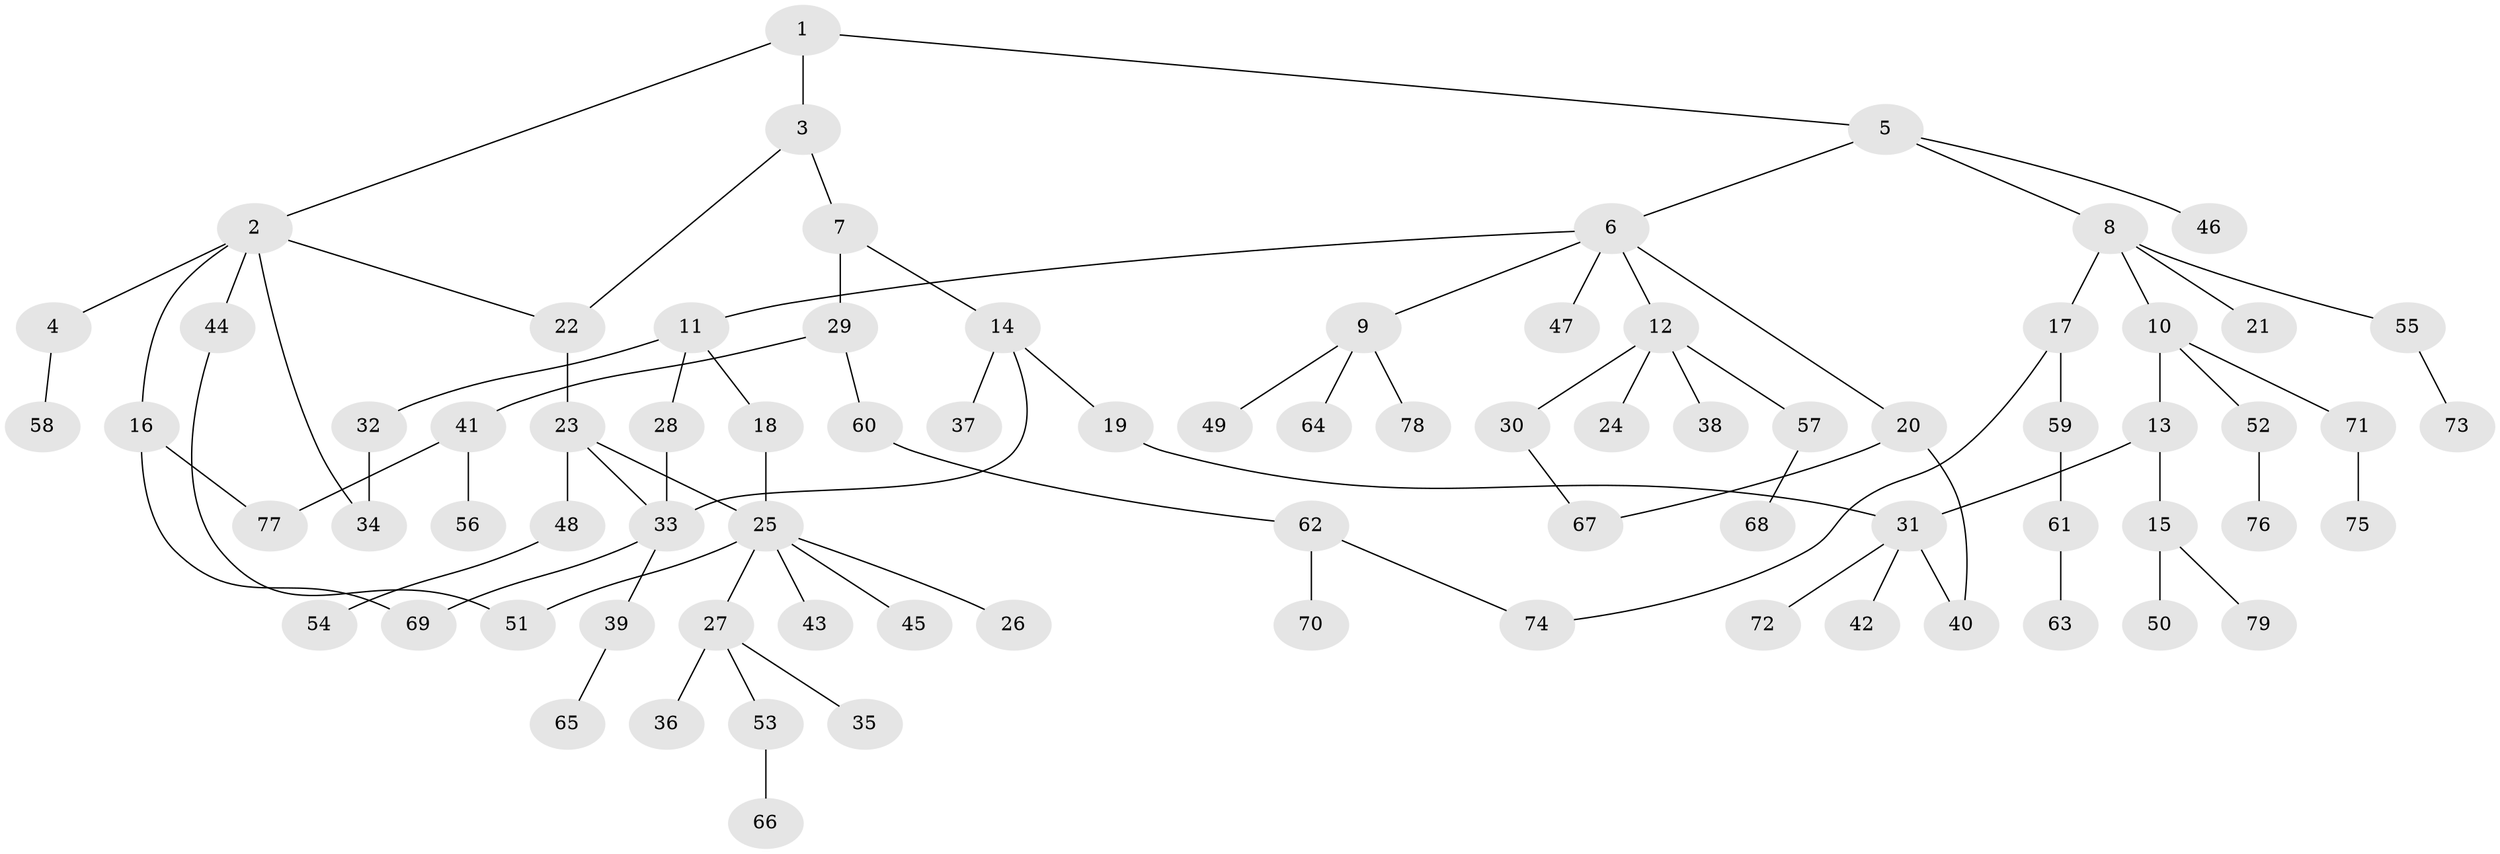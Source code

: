 // coarse degree distribution, {3: 0.16363636363636364, 7: 0.07272727272727272, 4: 0.07272727272727272, 1: 0.43636363636363634, 5: 0.05454545454545454, 2: 0.2}
// Generated by graph-tools (version 1.1) at 2025/41/03/06/25 10:41:30]
// undirected, 79 vertices, 90 edges
graph export_dot {
graph [start="1"]
  node [color=gray90,style=filled];
  1;
  2;
  3;
  4;
  5;
  6;
  7;
  8;
  9;
  10;
  11;
  12;
  13;
  14;
  15;
  16;
  17;
  18;
  19;
  20;
  21;
  22;
  23;
  24;
  25;
  26;
  27;
  28;
  29;
  30;
  31;
  32;
  33;
  34;
  35;
  36;
  37;
  38;
  39;
  40;
  41;
  42;
  43;
  44;
  45;
  46;
  47;
  48;
  49;
  50;
  51;
  52;
  53;
  54;
  55;
  56;
  57;
  58;
  59;
  60;
  61;
  62;
  63;
  64;
  65;
  66;
  67;
  68;
  69;
  70;
  71;
  72;
  73;
  74;
  75;
  76;
  77;
  78;
  79;
  1 -- 2;
  1 -- 3;
  1 -- 5;
  2 -- 4;
  2 -- 16;
  2 -- 22;
  2 -- 34;
  2 -- 44;
  3 -- 7;
  3 -- 22;
  4 -- 58;
  5 -- 6;
  5 -- 8;
  5 -- 46;
  6 -- 9;
  6 -- 11;
  6 -- 12;
  6 -- 20;
  6 -- 47;
  7 -- 14;
  7 -- 29;
  8 -- 10;
  8 -- 17;
  8 -- 21;
  8 -- 55;
  9 -- 49;
  9 -- 64;
  9 -- 78;
  10 -- 13;
  10 -- 52;
  10 -- 71;
  11 -- 18;
  11 -- 28;
  11 -- 32;
  12 -- 24;
  12 -- 30;
  12 -- 38;
  12 -- 57;
  13 -- 15;
  13 -- 31;
  14 -- 19;
  14 -- 37;
  14 -- 33;
  15 -- 50;
  15 -- 79;
  16 -- 77;
  16 -- 69;
  17 -- 59;
  17 -- 74;
  18 -- 25;
  19 -- 31;
  20 -- 40;
  20 -- 67;
  22 -- 23;
  23 -- 25;
  23 -- 48;
  23 -- 33;
  25 -- 26;
  25 -- 27;
  25 -- 43;
  25 -- 45;
  25 -- 51;
  27 -- 35;
  27 -- 36;
  27 -- 53;
  28 -- 33;
  29 -- 41;
  29 -- 60;
  30 -- 67;
  31 -- 40;
  31 -- 42;
  31 -- 72;
  32 -- 34;
  33 -- 39;
  33 -- 69;
  39 -- 65;
  41 -- 56;
  41 -- 77;
  44 -- 51;
  48 -- 54;
  52 -- 76;
  53 -- 66;
  55 -- 73;
  57 -- 68;
  59 -- 61;
  60 -- 62;
  61 -- 63;
  62 -- 70;
  62 -- 74;
  71 -- 75;
}
